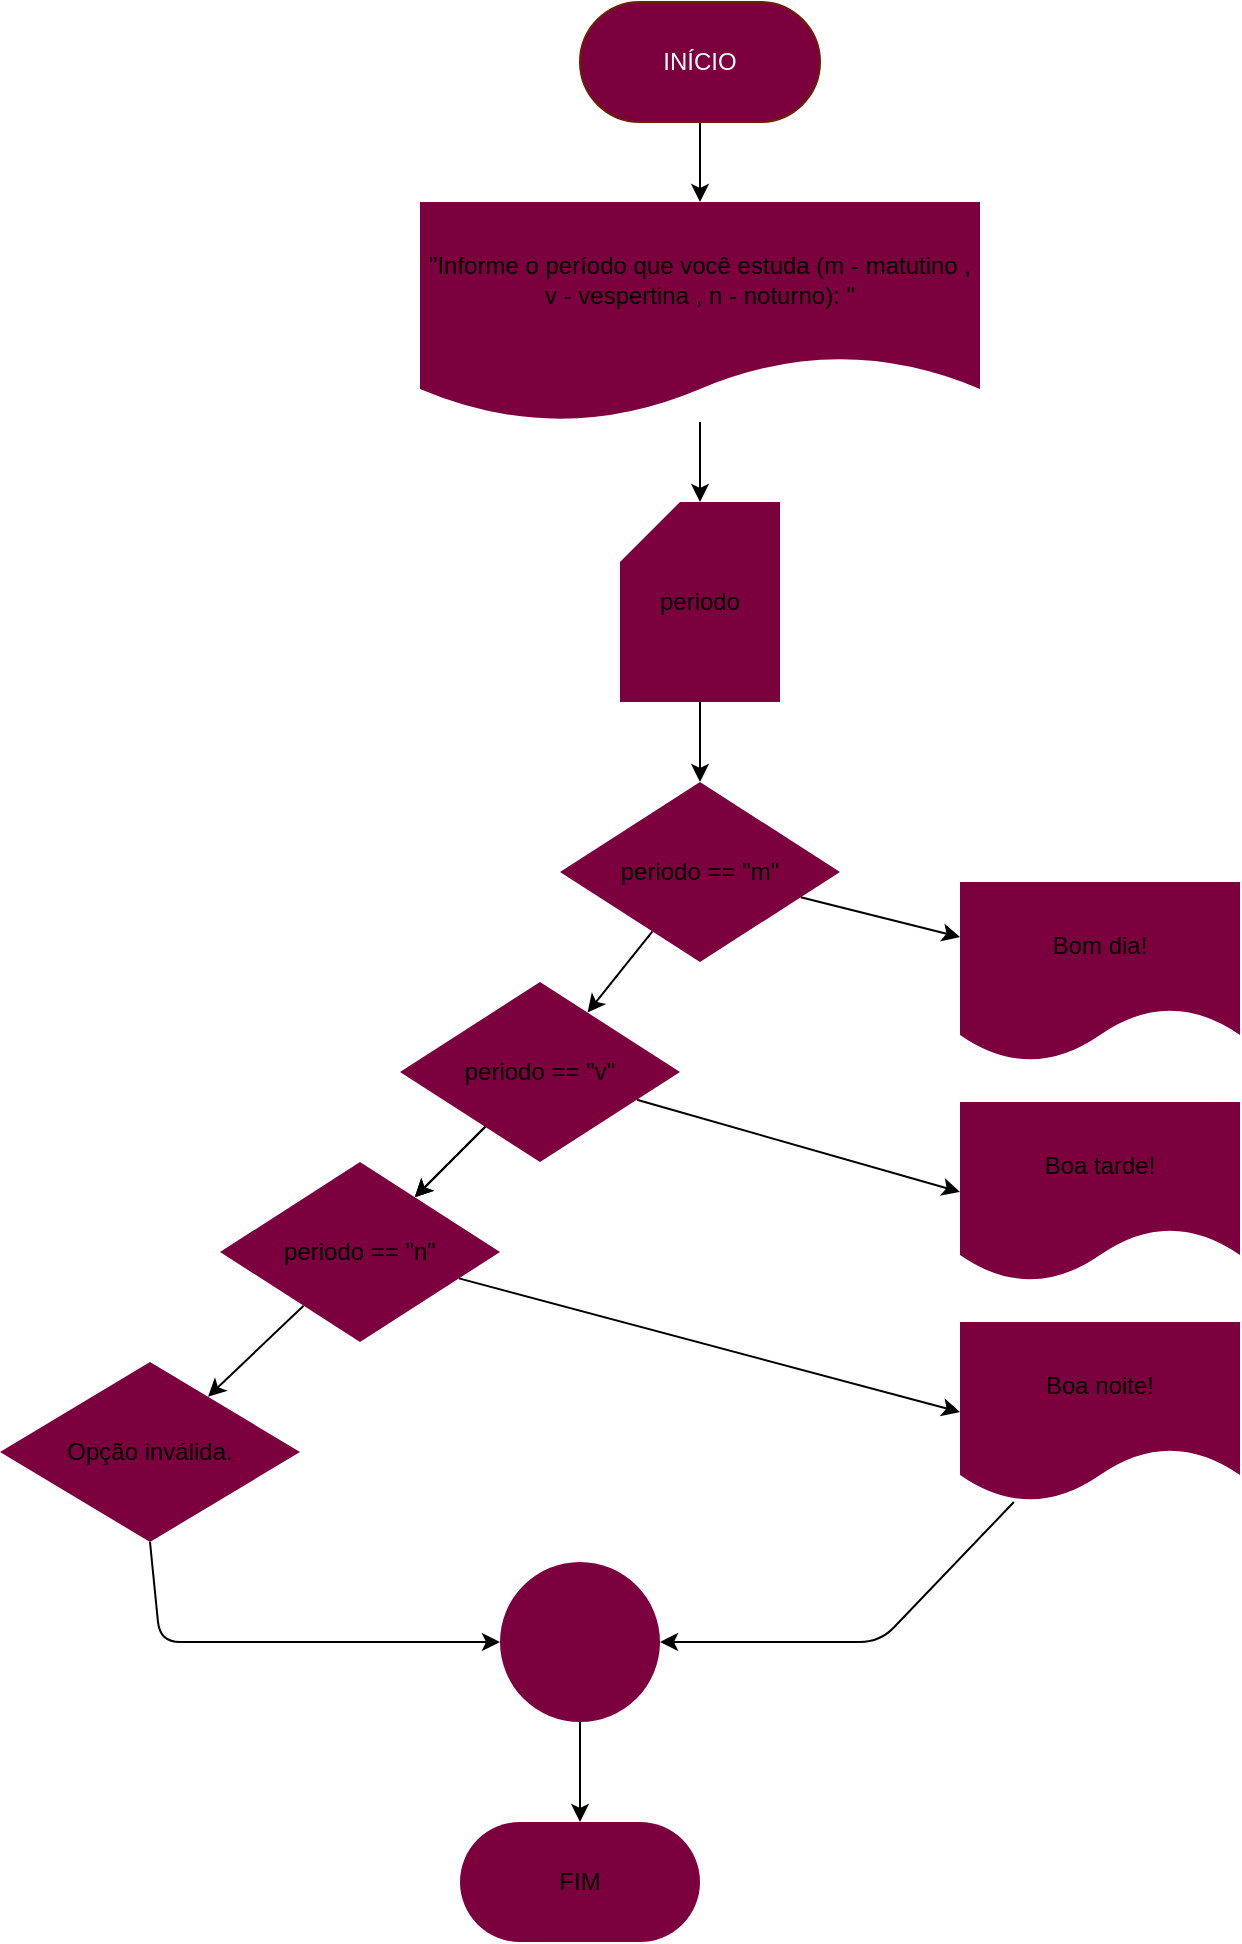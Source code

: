 <mxfile>
    <diagram id="WPlvb9ShjRO4vQOgbXLm" name="Page-1">
        <mxGraphModel dx="798" dy="610" grid="1" gridSize="10" guides="1" tooltips="1" connect="1" arrows="1" fold="1" page="1" pageScale="1" pageWidth="827" pageHeight="1169" math="0" shadow="0">
            <root>
                <mxCell id="0"/>
                <mxCell id="1" parent="0"/>
                <mxCell id="4" value="" style="edgeStyle=none;html=1;" edge="1" parent="1" source="2" target="3">
                    <mxGeometry relative="1" as="geometry"/>
                </mxCell>
                <mxCell id="2" value="INÍCIO" style="rounded=1;whiteSpace=wrap;html=1;arcSize=50;fillColor=#7D003E;fontColor=#ffffff;strokeColor=#6D1F00;" vertex="1" parent="1">
                    <mxGeometry x="330" y="150" width="120" height="60" as="geometry"/>
                </mxCell>
                <mxCell id="12" value="" style="edgeStyle=none;html=1;" edge="1" parent="1" source="3" target="5">
                    <mxGeometry relative="1" as="geometry"/>
                </mxCell>
                <mxCell id="3" value="&quot;Informe o período que você estuda (m - matutino , v - vespertina , n - noturno): &quot;" style="shape=document;whiteSpace=wrap;html=1;boundedLbl=1;fillColor=#7D003E;strokeColor=none;" vertex="1" parent="1">
                    <mxGeometry x="250" y="250" width="280" height="110" as="geometry"/>
                </mxCell>
                <mxCell id="13" value="" style="edgeStyle=none;html=1;" edge="1" parent="1" source="5" target="6">
                    <mxGeometry relative="1" as="geometry"/>
                </mxCell>
                <mxCell id="5" value="periodo" style="shape=card;whiteSpace=wrap;html=1;fillColor=#7D003E;strokeColor=none;" vertex="1" parent="1">
                    <mxGeometry x="350" y="400" width="80" height="100" as="geometry"/>
                </mxCell>
                <mxCell id="14" value="" style="edgeStyle=none;html=1;" edge="1" parent="1" source="6" target="9">
                    <mxGeometry relative="1" as="geometry"/>
                </mxCell>
                <mxCell id="19" value="" style="edgeStyle=none;html=1;" edge="1" parent="1" source="6" target="18">
                    <mxGeometry relative="1" as="geometry"/>
                </mxCell>
                <mxCell id="6" value="periodo == &quot;m&quot;" style="rhombus;whiteSpace=wrap;html=1;fillColor=#7D003E;strokeColor=none;" vertex="1" parent="1">
                    <mxGeometry x="320" y="540" width="140" height="90" as="geometry"/>
                </mxCell>
                <mxCell id="15" value="" style="edgeStyle=none;html=1;" edge="1" parent="1" source="9" target="10">
                    <mxGeometry relative="1" as="geometry"/>
                </mxCell>
                <mxCell id="20" value="" style="edgeStyle=none;html=1;" edge="1" parent="1" source="9" target="10">
                    <mxGeometry relative="1" as="geometry"/>
                </mxCell>
                <mxCell id="21" style="edgeStyle=none;html=1;entryX=0;entryY=0.5;entryDx=0;entryDy=0;" edge="1" parent="1" source="9" target="17">
                    <mxGeometry relative="1" as="geometry"/>
                </mxCell>
                <mxCell id="9" value="periodo == &quot;v&quot;" style="rhombus;whiteSpace=wrap;html=1;fillColor=#7D003E;strokeColor=none;" vertex="1" parent="1">
                    <mxGeometry x="240" y="640" width="140" height="90" as="geometry"/>
                </mxCell>
                <mxCell id="22" style="edgeStyle=none;html=1;entryX=0;entryY=0.5;entryDx=0;entryDy=0;" edge="1" parent="1" source="10" target="16">
                    <mxGeometry relative="1" as="geometry"/>
                </mxCell>
                <mxCell id="24" value="" style="edgeStyle=none;html=1;" edge="1" parent="1" source="10" target="23">
                    <mxGeometry relative="1" as="geometry"/>
                </mxCell>
                <mxCell id="10" value="periodo == &quot;n&quot;" style="rhombus;whiteSpace=wrap;html=1;fillColor=#7D003E;strokeColor=none;" vertex="1" parent="1">
                    <mxGeometry x="150" y="730" width="140" height="90" as="geometry"/>
                </mxCell>
                <mxCell id="26" style="edgeStyle=none;html=1;entryX=1;entryY=0.5;entryDx=0;entryDy=0;" edge="1" parent="1" source="16" target="25">
                    <mxGeometry relative="1" as="geometry">
                        <Array as="points">
                            <mxPoint x="480" y="970"/>
                        </Array>
                    </mxGeometry>
                </mxCell>
                <mxCell id="16" value="Boa noite!" style="shape=document;whiteSpace=wrap;html=1;boundedLbl=1;fillColor=#7D003E;strokeColor=none;" vertex="1" parent="1">
                    <mxGeometry x="520" y="810" width="140" height="90" as="geometry"/>
                </mxCell>
                <mxCell id="17" value="Boa tarde!" style="shape=document;whiteSpace=wrap;html=1;boundedLbl=1;fillColor=#7D003E;strokeColor=none;" vertex="1" parent="1">
                    <mxGeometry x="520" y="700" width="140" height="90" as="geometry"/>
                </mxCell>
                <mxCell id="18" value="Bom dia!" style="shape=document;whiteSpace=wrap;html=1;boundedLbl=1;fillColor=#7D003E;strokeColor=none;" vertex="1" parent="1">
                    <mxGeometry x="520" y="590" width="140" height="90" as="geometry"/>
                </mxCell>
                <mxCell id="27" style="edgeStyle=none;html=1;entryX=0;entryY=0.5;entryDx=0;entryDy=0;exitX=0.5;exitY=1;exitDx=0;exitDy=0;" edge="1" parent="1" source="23" target="25">
                    <mxGeometry relative="1" as="geometry">
                        <Array as="points">
                            <mxPoint x="120" y="970"/>
                        </Array>
                    </mxGeometry>
                </mxCell>
                <mxCell id="23" value="Opção inválida." style="rhombus;whiteSpace=wrap;html=1;fillColor=#7D003E;strokeColor=none;" vertex="1" parent="1">
                    <mxGeometry x="40" y="830" width="150" height="90" as="geometry"/>
                </mxCell>
                <mxCell id="29" value="" style="edgeStyle=none;html=1;" edge="1" parent="1" source="25" target="28">
                    <mxGeometry relative="1" as="geometry"/>
                </mxCell>
                <mxCell id="25" value="" style="ellipse;whiteSpace=wrap;html=1;aspect=fixed;fillColor=#7D003E;strokeColor=none;" vertex="1" parent="1">
                    <mxGeometry x="290" y="930" width="80" height="80" as="geometry"/>
                </mxCell>
                <mxCell id="28" value="FIM" style="rounded=1;whiteSpace=wrap;html=1;fillColor=#7D003E;arcSize=50;strokeColor=none;" vertex="1" parent="1">
                    <mxGeometry x="270" y="1060" width="120" height="60" as="geometry"/>
                </mxCell>
            </root>
        </mxGraphModel>
    </diagram>
</mxfile>